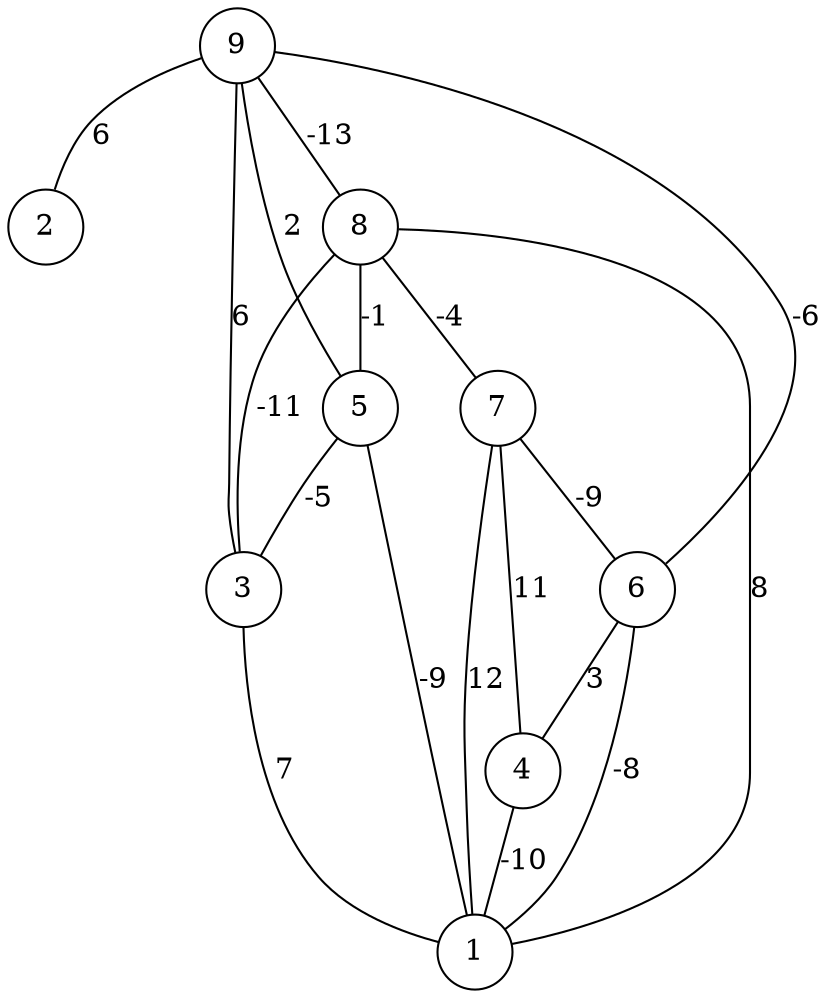 graph { 
	 fontname="Helvetica,Arial,sans-serif" 
	 node [shape = circle]; 
	 9 -- 2 [label = "6"];
	 9 -- 3 [label = "6"];
	 9 -- 5 [label = "2"];
	 9 -- 6 [label = "-6"];
	 9 -- 8 [label = "-13"];
	 8 -- 1 [label = "8"];
	 8 -- 3 [label = "-11"];
	 8 -- 5 [label = "-1"];
	 8 -- 7 [label = "-4"];
	 7 -- 1 [label = "12"];
	 7 -- 4 [label = "11"];
	 7 -- 6 [label = "-9"];
	 6 -- 1 [label = "-8"];
	 6 -- 4 [label = "3"];
	 5 -- 1 [label = "-9"];
	 5 -- 3 [label = "-5"];
	 4 -- 1 [label = "-10"];
	 3 -- 1 [label = "7"];
	 1;
	 2;
	 3;
	 4;
	 5;
	 6;
	 7;
	 8;
	 9;
}
